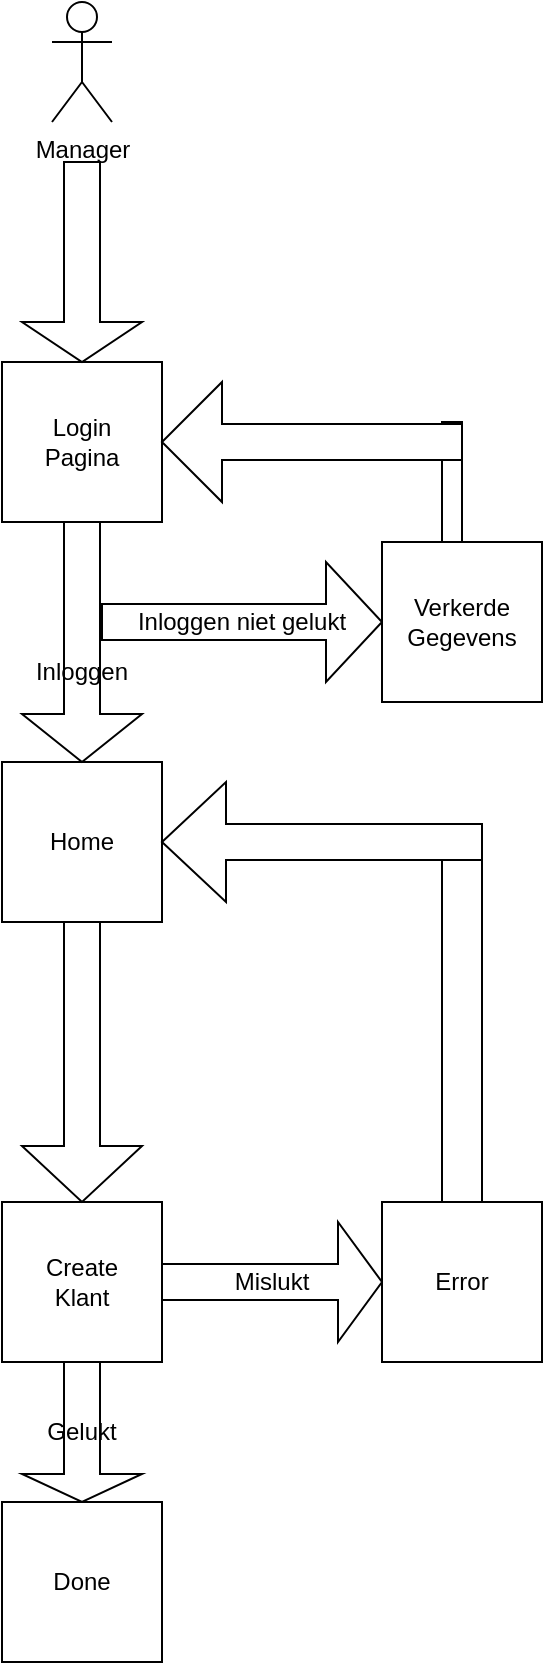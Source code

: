 <mxfile version="15.9.4" type="device" pages="10"><diagram id="1OduIMM0qbTOH8LNpwlg" name="Create Klant"><mxGraphModel dx="2021" dy="2293" grid="1" gridSize="10" guides="1" tooltips="1" connect="1" arrows="1" fold="1" page="1" pageScale="1" pageWidth="827" pageHeight="1169" math="0" shadow="0"><root><mxCell id="0"/><mxCell id="1" parent="0"/><mxCell id="sj0yrAQVczItOtieAon2-1" value="Manager&lt;br&gt;" style="shape=umlActor;verticalLabelPosition=bottom;verticalAlign=top;html=1;outlineConnect=0;" vertex="1" parent="1"><mxGeometry x="405" y="-120" width="30" height="60" as="geometry"/></mxCell><mxCell id="sj0yrAQVczItOtieAon2-2" value="Home" style="whiteSpace=wrap;html=1;aspect=fixed;" vertex="1" parent="1"><mxGeometry x="380" y="260" width="80" height="80" as="geometry"/></mxCell><mxCell id="sj0yrAQVczItOtieAon2-6" value="Create&lt;br&gt;Klant" style="whiteSpace=wrap;html=1;aspect=fixed;" vertex="1" parent="1"><mxGeometry x="380" y="480" width="80" height="80" as="geometry"/></mxCell><mxCell id="sj0yrAQVczItOtieAon2-9" value="&lt;br&gt;&lt;br&gt;Inloggen" style="shape=singleArrow;direction=south;whiteSpace=wrap;html=1;" vertex="1" parent="1"><mxGeometry x="390" y="140" width="60" height="120" as="geometry"/></mxCell><mxCell id="sj0yrAQVczItOtieAon2-10" value="" style="shape=singleArrow;direction=south;whiteSpace=wrap;html=1;" vertex="1" parent="1"><mxGeometry x="390" y="340" width="60" height="140" as="geometry"/></mxCell><mxCell id="sj0yrAQVczItOtieAon2-11" style="edgeStyle=orthogonalEdgeStyle;rounded=0;orthogonalLoop=1;jettySize=auto;html=1;exitX=1;exitY=0.5;exitDx=0;exitDy=0;exitPerimeter=0;" edge="1" parent="1" source="sj0yrAQVczItOtieAon2-10" target="sj0yrAQVczItOtieAon2-10"><mxGeometry relative="1" as="geometry"/></mxCell><mxCell id="sj0yrAQVczItOtieAon2-23" value="Gelukt" style="shape=singleArrow;direction=south;whiteSpace=wrap;html=1;" vertex="1" parent="1"><mxGeometry x="390" y="560" width="60" height="70" as="geometry"/></mxCell><mxCell id="sj0yrAQVczItOtieAon2-28" value="Done&lt;span style=&quot;color: rgba(0 , 0 , 0 , 0) ; font-family: monospace ; font-size: 0px&quot;&gt;%3CmxGraphModel%3E%3Croot%3E%3CmxCell%20id%3D%220%22%2F%3E%3CmxCell%20id%3D%221%22%20parent%3D%220%22%2F%3E%3CmxCell%20id%3D%222%22%20value%3D%22Gelukt%22%20style%3D%22shape%3DsingleArrow%3Bdirection%3Dsouth%3BwhiteSpace%3Dwrap%3Bhtml%3D1%3B%22%20vertex%3D%221%22%20parent%3D%221%22%3E%3CmxGeometry%20x%3D%2290%22%20y%3D%22560%22%20width%3D%2260%22%20height%3D%2270%22%20as%3D%22geometry%22%2F%3E%3C%2FmxCell%3E%3C%2Froot%3E%3C%2FmxGraphModel%3E&lt;/span&gt;" style="whiteSpace=wrap;html=1;aspect=fixed;" vertex="1" parent="1"><mxGeometry x="380" y="630" width="80" height="80" as="geometry"/></mxCell><mxCell id="sj0yrAQVczItOtieAon2-46" value="Login&lt;br&gt;Pagina" style="whiteSpace=wrap;html=1;aspect=fixed;" vertex="1" parent="1"><mxGeometry x="380" y="60" width="80" height="80" as="geometry"/></mxCell><mxCell id="sj0yrAQVczItOtieAon2-47" value="" style="shape=singleArrow;direction=south;whiteSpace=wrap;html=1;" vertex="1" parent="1"><mxGeometry x="390" y="-40" width="60" height="100" as="geometry"/></mxCell><mxCell id="sj0yrAQVczItOtieAon2-50" value="Inloggen niet gelukt" style="shape=singleArrow;whiteSpace=wrap;html=1;" vertex="1" parent="1"><mxGeometry x="430" y="160" width="140" height="60" as="geometry"/></mxCell><mxCell id="sj0yrAQVczItOtieAon2-51" value="Verkerde&lt;br&gt;Gegevens" style="whiteSpace=wrap;html=1;aspect=fixed;" vertex="1" parent="1"><mxGeometry x="570" y="150" width="80" height="80" as="geometry"/></mxCell><mxCell id="sj0yrAQVczItOtieAon2-53" value="" style="rounded=0;whiteSpace=wrap;html=1;" vertex="1" parent="1"><mxGeometry x="600" y="90" width="10" height="60" as="geometry"/></mxCell><mxCell id="sj0yrAQVczItOtieAon2-54" value="" style="shape=singleArrow;direction=west;whiteSpace=wrap;html=1;" vertex="1" parent="1"><mxGeometry x="460" y="70" width="150" height="60" as="geometry"/></mxCell><mxCell id="sj0yrAQVczItOtieAon2-57" value="Mislukt" style="shape=singleArrow;whiteSpace=wrap;html=1;" vertex="1" parent="1"><mxGeometry x="460" y="490" width="110" height="60" as="geometry"/></mxCell><mxCell id="sj0yrAQVczItOtieAon2-58" value="Error" style="whiteSpace=wrap;html=1;aspect=fixed;" vertex="1" parent="1"><mxGeometry x="570" y="480" width="80" height="80" as="geometry"/></mxCell><mxCell id="sj0yrAQVczItOtieAon2-60" value="" style="rounded=0;whiteSpace=wrap;html=1;" vertex="1" parent="1"><mxGeometry x="600" y="300" width="20" height="180" as="geometry"/></mxCell><mxCell id="sj0yrAQVczItOtieAon2-61" value="" style="shape=singleArrow;direction=west;whiteSpace=wrap;html=1;" vertex="1" parent="1"><mxGeometry x="460" y="270" width="160" height="60" as="geometry"/></mxCell></root></mxGraphModel></diagram><diagram id="P-YYXT-7wjfGlCqvOW4k" name="Create Auto"><mxGraphModel dx="2021" dy="2293" grid="1" gridSize="10" guides="1" tooltips="1" connect="1" arrows="1" fold="1" page="1" pageScale="1" pageWidth="827" pageHeight="1169" math="0" shadow="0"><root><mxCell id="QJRir4lO134748Sadk02-0"/><mxCell id="QJRir4lO134748Sadk02-1" parent="QJRir4lO134748Sadk02-0"/><mxCell id="QJRir4lO134748Sadk02-2" value="Manager&lt;br&gt;" style="shape=umlActor;verticalLabelPosition=bottom;verticalAlign=top;html=1;outlineConnect=0;" vertex="1" parent="QJRir4lO134748Sadk02-1"><mxGeometry x="355" y="-50" width="30" height="60" as="geometry"/></mxCell><mxCell id="QJRir4lO134748Sadk02-3" value="Home" style="whiteSpace=wrap;html=1;aspect=fixed;" vertex="1" parent="QJRir4lO134748Sadk02-1"><mxGeometry x="330" y="330" width="80" height="80" as="geometry"/></mxCell><mxCell id="QJRir4lO134748Sadk02-4" value="Create&lt;br&gt;Auto" style="whiteSpace=wrap;html=1;aspect=fixed;" vertex="1" parent="QJRir4lO134748Sadk02-1"><mxGeometry x="330" y="550" width="80" height="80" as="geometry"/></mxCell><mxCell id="QJRir4lO134748Sadk02-5" value="&lt;br&gt;&lt;br&gt;Inloggen" style="shape=singleArrow;direction=south;whiteSpace=wrap;html=1;" vertex="1" parent="QJRir4lO134748Sadk02-1"><mxGeometry x="340" y="210" width="60" height="120" as="geometry"/></mxCell><mxCell id="QJRir4lO134748Sadk02-6" value="" style="shape=singleArrow;direction=south;whiteSpace=wrap;html=1;" vertex="1" parent="QJRir4lO134748Sadk02-1"><mxGeometry x="340" y="410" width="60" height="140" as="geometry"/></mxCell><mxCell id="QJRir4lO134748Sadk02-7" style="edgeStyle=orthogonalEdgeStyle;rounded=0;orthogonalLoop=1;jettySize=auto;html=1;exitX=1;exitY=0.5;exitDx=0;exitDy=0;exitPerimeter=0;" edge="1" parent="QJRir4lO134748Sadk02-1" source="QJRir4lO134748Sadk02-6" target="QJRir4lO134748Sadk02-6"><mxGeometry relative="1" as="geometry"/></mxCell><mxCell id="QJRir4lO134748Sadk02-8" value="Gelukt" style="shape=singleArrow;direction=south;whiteSpace=wrap;html=1;" vertex="1" parent="QJRir4lO134748Sadk02-1"><mxGeometry x="340" y="630" width="60" height="70" as="geometry"/></mxCell><mxCell id="QJRir4lO134748Sadk02-9" value="Done&lt;span style=&quot;color: rgba(0 , 0 , 0 , 0) ; font-family: monospace ; font-size: 0px&quot;&gt;%3CmxGraphModel%3E%3Croot%3E%3CmxCell%20id%3D%220%22%2F%3E%3CmxCell%20id%3D%221%22%20parent%3D%220%22%2F%3E%3CmxCell%20id%3D%222%22%20value%3D%22Gelukt%22%20style%3D%22shape%3DsingleArrow%3Bdirection%3Dsouth%3BwhiteSpace%3Dwrap%3Bhtml%3D1%3B%22%20vertex%3D%221%22%20parent%3D%221%22%3E%3CmxGeometry%20x%3D%2290%22%20y%3D%22560%22%20width%3D%2260%22%20height%3D%2270%22%20as%3D%22geometry%22%2F%3E%3C%2FmxCell%3E%3C%2Froot%3E%3C%2FmxGraphModel%3E&lt;/span&gt;" style="whiteSpace=wrap;html=1;aspect=fixed;" vertex="1" parent="QJRir4lO134748Sadk02-1"><mxGeometry x="330" y="700" width="80" height="80" as="geometry"/></mxCell><mxCell id="QJRir4lO134748Sadk02-10" value="Login&lt;br&gt;Pagina" style="whiteSpace=wrap;html=1;aspect=fixed;" vertex="1" parent="QJRir4lO134748Sadk02-1"><mxGeometry x="330" y="130" width="80" height="80" as="geometry"/></mxCell><mxCell id="QJRir4lO134748Sadk02-11" value="" style="shape=singleArrow;direction=south;whiteSpace=wrap;html=1;" vertex="1" parent="QJRir4lO134748Sadk02-1"><mxGeometry x="340" y="30" width="60" height="100" as="geometry"/></mxCell><mxCell id="QJRir4lO134748Sadk02-12" value="Inloggen niet gelukt" style="shape=singleArrow;whiteSpace=wrap;html=1;" vertex="1" parent="QJRir4lO134748Sadk02-1"><mxGeometry x="380" y="230" width="140" height="60" as="geometry"/></mxCell><mxCell id="QJRir4lO134748Sadk02-13" value="Verkerde&lt;br&gt;Gegevens" style="whiteSpace=wrap;html=1;aspect=fixed;" vertex="1" parent="QJRir4lO134748Sadk02-1"><mxGeometry x="520" y="220" width="80" height="80" as="geometry"/></mxCell><mxCell id="QJRir4lO134748Sadk02-14" value="" style="rounded=0;whiteSpace=wrap;html=1;" vertex="1" parent="QJRir4lO134748Sadk02-1"><mxGeometry x="550" y="160" width="10" height="60" as="geometry"/></mxCell><mxCell id="QJRir4lO134748Sadk02-15" value="" style="shape=singleArrow;direction=west;whiteSpace=wrap;html=1;" vertex="1" parent="QJRir4lO134748Sadk02-1"><mxGeometry x="410" y="140" width="150" height="60" as="geometry"/></mxCell><mxCell id="QJRir4lO134748Sadk02-16" value="Mislukt" style="shape=singleArrow;whiteSpace=wrap;html=1;" vertex="1" parent="QJRir4lO134748Sadk02-1"><mxGeometry x="410" y="560" width="110" height="60" as="geometry"/></mxCell><mxCell id="QJRir4lO134748Sadk02-17" value="Error" style="whiteSpace=wrap;html=1;aspect=fixed;" vertex="1" parent="QJRir4lO134748Sadk02-1"><mxGeometry x="520" y="550" width="80" height="80" as="geometry"/></mxCell><mxCell id="QJRir4lO134748Sadk02-18" value="" style="rounded=0;whiteSpace=wrap;html=1;" vertex="1" parent="QJRir4lO134748Sadk02-1"><mxGeometry x="550" y="370" width="20" height="180" as="geometry"/></mxCell><mxCell id="QJRir4lO134748Sadk02-19" value="" style="shape=singleArrow;direction=west;whiteSpace=wrap;html=1;" vertex="1" parent="QJRir4lO134748Sadk02-1"><mxGeometry x="410" y="340" width="160" height="60" as="geometry"/></mxCell></root></mxGraphModel></diagram><diagram id="06gAhKAP01w33OY7-GwA" name="Delete Klant"><mxGraphModel dx="2021" dy="2293" grid="1" gridSize="10" guides="1" tooltips="1" connect="1" arrows="1" fold="1" page="1" pageScale="1" pageWidth="827" pageHeight="1169" math="0" shadow="0"><root><mxCell id="kWWfm9XW8iGMKSZeDTwn-0"/><mxCell id="kWWfm9XW8iGMKSZeDTwn-1" parent="kWWfm9XW8iGMKSZeDTwn-0"/><mxCell id="kWWfm9XW8iGMKSZeDTwn-2" value="Manager&lt;br&gt;" style="shape=umlActor;verticalLabelPosition=bottom;verticalAlign=top;html=1;outlineConnect=0;" vertex="1" parent="kWWfm9XW8iGMKSZeDTwn-1"><mxGeometry x="405" y="-120" width="30" height="60" as="geometry"/></mxCell><mxCell id="kWWfm9XW8iGMKSZeDTwn-3" value="Home" style="whiteSpace=wrap;html=1;aspect=fixed;" vertex="1" parent="kWWfm9XW8iGMKSZeDTwn-1"><mxGeometry x="380" y="260" width="80" height="80" as="geometry"/></mxCell><mxCell id="kWWfm9XW8iGMKSZeDTwn-4" value="Delete&lt;br&gt;Klant" style="whiteSpace=wrap;html=1;aspect=fixed;" vertex="1" parent="kWWfm9XW8iGMKSZeDTwn-1"><mxGeometry x="380" y="480" width="80" height="80" as="geometry"/></mxCell><mxCell id="kWWfm9XW8iGMKSZeDTwn-5" value="&lt;br&gt;&lt;br&gt;Inloggen" style="shape=singleArrow;direction=south;whiteSpace=wrap;html=1;" vertex="1" parent="kWWfm9XW8iGMKSZeDTwn-1"><mxGeometry x="390" y="140" width="60" height="120" as="geometry"/></mxCell><mxCell id="kWWfm9XW8iGMKSZeDTwn-6" value="" style="shape=singleArrow;direction=south;whiteSpace=wrap;html=1;" vertex="1" parent="kWWfm9XW8iGMKSZeDTwn-1"><mxGeometry x="390" y="340" width="60" height="140" as="geometry"/></mxCell><mxCell id="kWWfm9XW8iGMKSZeDTwn-7" style="edgeStyle=orthogonalEdgeStyle;rounded=0;orthogonalLoop=1;jettySize=auto;html=1;exitX=1;exitY=0.5;exitDx=0;exitDy=0;exitPerimeter=0;" edge="1" parent="kWWfm9XW8iGMKSZeDTwn-1" source="kWWfm9XW8iGMKSZeDTwn-6" target="kWWfm9XW8iGMKSZeDTwn-6"><mxGeometry relative="1" as="geometry"/></mxCell><mxCell id="kWWfm9XW8iGMKSZeDTwn-8" value="Gelukt" style="shape=singleArrow;direction=south;whiteSpace=wrap;html=1;" vertex="1" parent="kWWfm9XW8iGMKSZeDTwn-1"><mxGeometry x="390" y="560" width="60" height="70" as="geometry"/></mxCell><mxCell id="kWWfm9XW8iGMKSZeDTwn-9" value="Done&lt;span style=&quot;color: rgba(0 , 0 , 0 , 0) ; font-family: monospace ; font-size: 0px&quot;&gt;%3CmxGraphModel%3E%3Croot%3E%3CmxCell%20id%3D%220%22%2F%3E%3CmxCell%20id%3D%221%22%20parent%3D%220%22%2F%3E%3CmxCell%20id%3D%222%22%20value%3D%22Gelukt%22%20style%3D%22shape%3DsingleArrow%3Bdirection%3Dsouth%3BwhiteSpace%3Dwrap%3Bhtml%3D1%3B%22%20vertex%3D%221%22%20parent%3D%221%22%3E%3CmxGeometry%20x%3D%2290%22%20y%3D%22560%22%20width%3D%2260%22%20height%3D%2270%22%20as%3D%22geometry%22%2F%3E%3C%2FmxCell%3E%3C%2Froot%3E%3C%2FmxGraphModel%3E&lt;/span&gt;" style="whiteSpace=wrap;html=1;aspect=fixed;" vertex="1" parent="kWWfm9XW8iGMKSZeDTwn-1"><mxGeometry x="380" y="630" width="80" height="80" as="geometry"/></mxCell><mxCell id="kWWfm9XW8iGMKSZeDTwn-10" value="Login&lt;br&gt;Pagina" style="whiteSpace=wrap;html=1;aspect=fixed;" vertex="1" parent="kWWfm9XW8iGMKSZeDTwn-1"><mxGeometry x="380" y="60" width="80" height="80" as="geometry"/></mxCell><mxCell id="kWWfm9XW8iGMKSZeDTwn-11" value="" style="shape=singleArrow;direction=south;whiteSpace=wrap;html=1;" vertex="1" parent="kWWfm9XW8iGMKSZeDTwn-1"><mxGeometry x="390" y="-40" width="60" height="100" as="geometry"/></mxCell><mxCell id="kWWfm9XW8iGMKSZeDTwn-12" value="Inloggen niet gelukt" style="shape=singleArrow;whiteSpace=wrap;html=1;" vertex="1" parent="kWWfm9XW8iGMKSZeDTwn-1"><mxGeometry x="430" y="160" width="140" height="60" as="geometry"/></mxCell><mxCell id="kWWfm9XW8iGMKSZeDTwn-13" value="Verkerde&lt;br&gt;Gegevens" style="whiteSpace=wrap;html=1;aspect=fixed;" vertex="1" parent="kWWfm9XW8iGMKSZeDTwn-1"><mxGeometry x="570" y="150" width="80" height="80" as="geometry"/></mxCell><mxCell id="kWWfm9XW8iGMKSZeDTwn-14" value="" style="rounded=0;whiteSpace=wrap;html=1;" vertex="1" parent="kWWfm9XW8iGMKSZeDTwn-1"><mxGeometry x="600" y="90" width="10" height="60" as="geometry"/></mxCell><mxCell id="kWWfm9XW8iGMKSZeDTwn-15" value="" style="shape=singleArrow;direction=west;whiteSpace=wrap;html=1;" vertex="1" parent="kWWfm9XW8iGMKSZeDTwn-1"><mxGeometry x="460" y="70" width="150" height="60" as="geometry"/></mxCell><mxCell id="kWWfm9XW8iGMKSZeDTwn-16" value="Mislukt" style="shape=singleArrow;whiteSpace=wrap;html=1;" vertex="1" parent="kWWfm9XW8iGMKSZeDTwn-1"><mxGeometry x="460" y="490" width="110" height="60" as="geometry"/></mxCell><mxCell id="kWWfm9XW8iGMKSZeDTwn-17" value="Error" style="whiteSpace=wrap;html=1;aspect=fixed;" vertex="1" parent="kWWfm9XW8iGMKSZeDTwn-1"><mxGeometry x="570" y="480" width="80" height="80" as="geometry"/></mxCell><mxCell id="kWWfm9XW8iGMKSZeDTwn-18" value="" style="rounded=0;whiteSpace=wrap;html=1;" vertex="1" parent="kWWfm9XW8iGMKSZeDTwn-1"><mxGeometry x="600" y="300" width="20" height="180" as="geometry"/></mxCell><mxCell id="kWWfm9XW8iGMKSZeDTwn-19" value="" style="shape=singleArrow;direction=west;whiteSpace=wrap;html=1;" vertex="1" parent="kWWfm9XW8iGMKSZeDTwn-1"><mxGeometry x="460" y="270" width="160" height="60" as="geometry"/></mxCell></root></mxGraphModel></diagram><diagram id="6h5zqb-urZdxUc5VA_Ev" name="Delete Auto"><mxGraphModel dx="2021" dy="2293" grid="1" gridSize="10" guides="1" tooltips="1" connect="1" arrows="1" fold="1" page="1" pageScale="1" pageWidth="827" pageHeight="1169" math="0" shadow="0"><root><mxCell id="wJzFDZNkSmTlOs8ps3E7-0"/><mxCell id="wJzFDZNkSmTlOs8ps3E7-1" parent="wJzFDZNkSmTlOs8ps3E7-0"/><mxCell id="wJzFDZNkSmTlOs8ps3E7-2" value="Manager&lt;br&gt;" style="shape=umlActor;verticalLabelPosition=bottom;verticalAlign=top;html=1;outlineConnect=0;" vertex="1" parent="wJzFDZNkSmTlOs8ps3E7-1"><mxGeometry x="405" y="-120" width="30" height="60" as="geometry"/></mxCell><mxCell id="wJzFDZNkSmTlOs8ps3E7-3" value="Home" style="whiteSpace=wrap;html=1;aspect=fixed;" vertex="1" parent="wJzFDZNkSmTlOs8ps3E7-1"><mxGeometry x="380" y="260" width="80" height="80" as="geometry"/></mxCell><mxCell id="wJzFDZNkSmTlOs8ps3E7-4" value="Delete&lt;br&gt;Auto" style="whiteSpace=wrap;html=1;aspect=fixed;" vertex="1" parent="wJzFDZNkSmTlOs8ps3E7-1"><mxGeometry x="380" y="480" width="80" height="80" as="geometry"/></mxCell><mxCell id="wJzFDZNkSmTlOs8ps3E7-5" value="&lt;br&gt;&lt;br&gt;Inloggen" style="shape=singleArrow;direction=south;whiteSpace=wrap;html=1;" vertex="1" parent="wJzFDZNkSmTlOs8ps3E7-1"><mxGeometry x="390" y="140" width="60" height="120" as="geometry"/></mxCell><mxCell id="wJzFDZNkSmTlOs8ps3E7-6" value="" style="shape=singleArrow;direction=south;whiteSpace=wrap;html=1;" vertex="1" parent="wJzFDZNkSmTlOs8ps3E7-1"><mxGeometry x="390" y="340" width="60" height="140" as="geometry"/></mxCell><mxCell id="wJzFDZNkSmTlOs8ps3E7-7" style="edgeStyle=orthogonalEdgeStyle;rounded=0;orthogonalLoop=1;jettySize=auto;html=1;exitX=1;exitY=0.5;exitDx=0;exitDy=0;exitPerimeter=0;" edge="1" parent="wJzFDZNkSmTlOs8ps3E7-1" source="wJzFDZNkSmTlOs8ps3E7-6" target="wJzFDZNkSmTlOs8ps3E7-6"><mxGeometry relative="1" as="geometry"/></mxCell><mxCell id="wJzFDZNkSmTlOs8ps3E7-8" value="Gelukt" style="shape=singleArrow;direction=south;whiteSpace=wrap;html=1;" vertex="1" parent="wJzFDZNkSmTlOs8ps3E7-1"><mxGeometry x="390" y="560" width="60" height="70" as="geometry"/></mxCell><mxCell id="wJzFDZNkSmTlOs8ps3E7-9" value="Done&lt;span style=&quot;color: rgba(0 , 0 , 0 , 0) ; font-family: monospace ; font-size: 0px&quot;&gt;%3CmxGraphModel%3E%3Croot%3E%3CmxCell%20id%3D%220%22%2F%3E%3CmxCell%20id%3D%221%22%20parent%3D%220%22%2F%3E%3CmxCell%20id%3D%222%22%20value%3D%22Gelukt%22%20style%3D%22shape%3DsingleArrow%3Bdirection%3Dsouth%3BwhiteSpace%3Dwrap%3Bhtml%3D1%3B%22%20vertex%3D%221%22%20parent%3D%221%22%3E%3CmxGeometry%20x%3D%2290%22%20y%3D%22560%22%20width%3D%2260%22%20height%3D%2270%22%20as%3D%22geometry%22%2F%3E%3C%2FmxCell%3E%3C%2Froot%3E%3C%2FmxGraphModel%3E&lt;/span&gt;" style="whiteSpace=wrap;html=1;aspect=fixed;" vertex="1" parent="wJzFDZNkSmTlOs8ps3E7-1"><mxGeometry x="380" y="630" width="80" height="80" as="geometry"/></mxCell><mxCell id="wJzFDZNkSmTlOs8ps3E7-10" value="Login&lt;br&gt;Pagina" style="whiteSpace=wrap;html=1;aspect=fixed;" vertex="1" parent="wJzFDZNkSmTlOs8ps3E7-1"><mxGeometry x="380" y="60" width="80" height="80" as="geometry"/></mxCell><mxCell id="wJzFDZNkSmTlOs8ps3E7-11" value="" style="shape=singleArrow;direction=south;whiteSpace=wrap;html=1;" vertex="1" parent="wJzFDZNkSmTlOs8ps3E7-1"><mxGeometry x="390" y="-40" width="60" height="100" as="geometry"/></mxCell><mxCell id="wJzFDZNkSmTlOs8ps3E7-12" value="Inloggen niet gelukt" style="shape=singleArrow;whiteSpace=wrap;html=1;" vertex="1" parent="wJzFDZNkSmTlOs8ps3E7-1"><mxGeometry x="430" y="160" width="140" height="60" as="geometry"/></mxCell><mxCell id="wJzFDZNkSmTlOs8ps3E7-13" value="Verkerde&lt;br&gt;Gegevens" style="whiteSpace=wrap;html=1;aspect=fixed;" vertex="1" parent="wJzFDZNkSmTlOs8ps3E7-1"><mxGeometry x="570" y="150" width="80" height="80" as="geometry"/></mxCell><mxCell id="wJzFDZNkSmTlOs8ps3E7-14" value="" style="rounded=0;whiteSpace=wrap;html=1;" vertex="1" parent="wJzFDZNkSmTlOs8ps3E7-1"><mxGeometry x="600" y="90" width="10" height="60" as="geometry"/></mxCell><mxCell id="wJzFDZNkSmTlOs8ps3E7-15" value="" style="shape=singleArrow;direction=west;whiteSpace=wrap;html=1;" vertex="1" parent="wJzFDZNkSmTlOs8ps3E7-1"><mxGeometry x="460" y="70" width="150" height="60" as="geometry"/></mxCell><mxCell id="wJzFDZNkSmTlOs8ps3E7-16" value="Mislukt" style="shape=singleArrow;whiteSpace=wrap;html=1;" vertex="1" parent="wJzFDZNkSmTlOs8ps3E7-1"><mxGeometry x="460" y="490" width="110" height="60" as="geometry"/></mxCell><mxCell id="wJzFDZNkSmTlOs8ps3E7-17" value="Error" style="whiteSpace=wrap;html=1;aspect=fixed;" vertex="1" parent="wJzFDZNkSmTlOs8ps3E7-1"><mxGeometry x="570" y="480" width="80" height="80" as="geometry"/></mxCell><mxCell id="wJzFDZNkSmTlOs8ps3E7-18" value="" style="rounded=0;whiteSpace=wrap;html=1;" vertex="1" parent="wJzFDZNkSmTlOs8ps3E7-1"><mxGeometry x="600" y="300" width="20" height="180" as="geometry"/></mxCell><mxCell id="wJzFDZNkSmTlOs8ps3E7-19" value="" style="shape=singleArrow;direction=west;whiteSpace=wrap;html=1;" vertex="1" parent="wJzFDZNkSmTlOs8ps3E7-1"><mxGeometry x="460" y="270" width="160" height="60" as="geometry"/></mxCell></root></mxGraphModel></diagram><diagram id="TJjSxbpeaUrMSb6pJZ6Y" name="Update Klant"><mxGraphModel dx="2021" dy="2293" grid="1" gridSize="10" guides="1" tooltips="1" connect="1" arrows="1" fold="1" page="1" pageScale="1" pageWidth="827" pageHeight="1169" math="0" shadow="0"><root><mxCell id="MrCJ2m33OxAwlOCIpCnM-0"/><mxCell id="MrCJ2m33OxAwlOCIpCnM-1" parent="MrCJ2m33OxAwlOCIpCnM-0"/><mxCell id="MrCJ2m33OxAwlOCIpCnM-2" value="Manager&lt;br&gt;" style="shape=umlActor;verticalLabelPosition=bottom;verticalAlign=top;html=1;outlineConnect=0;" vertex="1" parent="MrCJ2m33OxAwlOCIpCnM-1"><mxGeometry x="405" y="-120" width="30" height="60" as="geometry"/></mxCell><mxCell id="MrCJ2m33OxAwlOCIpCnM-3" value="Home" style="whiteSpace=wrap;html=1;aspect=fixed;" vertex="1" parent="MrCJ2m33OxAwlOCIpCnM-1"><mxGeometry x="380" y="260" width="80" height="80" as="geometry"/></mxCell><mxCell id="MrCJ2m33OxAwlOCIpCnM-4" value="Update&lt;br&gt;Klant" style="whiteSpace=wrap;html=1;aspect=fixed;" vertex="1" parent="MrCJ2m33OxAwlOCIpCnM-1"><mxGeometry x="380" y="480" width="80" height="80" as="geometry"/></mxCell><mxCell id="MrCJ2m33OxAwlOCIpCnM-5" value="&lt;br&gt;&lt;br&gt;Inloggen" style="shape=singleArrow;direction=south;whiteSpace=wrap;html=1;" vertex="1" parent="MrCJ2m33OxAwlOCIpCnM-1"><mxGeometry x="390" y="140" width="60" height="120" as="geometry"/></mxCell><mxCell id="MrCJ2m33OxAwlOCIpCnM-6" value="" style="shape=singleArrow;direction=south;whiteSpace=wrap;html=1;" vertex="1" parent="MrCJ2m33OxAwlOCIpCnM-1"><mxGeometry x="390" y="340" width="60" height="140" as="geometry"/></mxCell><mxCell id="MrCJ2m33OxAwlOCIpCnM-7" style="edgeStyle=orthogonalEdgeStyle;rounded=0;orthogonalLoop=1;jettySize=auto;html=1;exitX=1;exitY=0.5;exitDx=0;exitDy=0;exitPerimeter=0;" edge="1" parent="MrCJ2m33OxAwlOCIpCnM-1" source="MrCJ2m33OxAwlOCIpCnM-6" target="MrCJ2m33OxAwlOCIpCnM-6"><mxGeometry relative="1" as="geometry"/></mxCell><mxCell id="MrCJ2m33OxAwlOCIpCnM-8" value="Gelukt" style="shape=singleArrow;direction=south;whiteSpace=wrap;html=1;" vertex="1" parent="MrCJ2m33OxAwlOCIpCnM-1"><mxGeometry x="390" y="560" width="60" height="70" as="geometry"/></mxCell><mxCell id="MrCJ2m33OxAwlOCIpCnM-9" value="Done&lt;span style=&quot;color: rgba(0 , 0 , 0 , 0) ; font-family: monospace ; font-size: 0px&quot;&gt;%3CmxGraphModel%3E%3Croot%3E%3CmxCell%20id%3D%220%22%2F%3E%3CmxCell%20id%3D%221%22%20parent%3D%220%22%2F%3E%3CmxCell%20id%3D%222%22%20value%3D%22Gelukt%22%20style%3D%22shape%3DsingleArrow%3Bdirection%3Dsouth%3BwhiteSpace%3Dwrap%3Bhtml%3D1%3B%22%20vertex%3D%221%22%20parent%3D%221%22%3E%3CmxGeometry%20x%3D%2290%22%20y%3D%22560%22%20width%3D%2260%22%20height%3D%2270%22%20as%3D%22geometry%22%2F%3E%3C%2FmxCell%3E%3C%2Froot%3E%3C%2FmxGraphModel%3E&lt;/span&gt;" style="whiteSpace=wrap;html=1;aspect=fixed;" vertex="1" parent="MrCJ2m33OxAwlOCIpCnM-1"><mxGeometry x="380" y="630" width="80" height="80" as="geometry"/></mxCell><mxCell id="MrCJ2m33OxAwlOCIpCnM-10" value="Login&lt;br&gt;Pagina" style="whiteSpace=wrap;html=1;aspect=fixed;" vertex="1" parent="MrCJ2m33OxAwlOCIpCnM-1"><mxGeometry x="380" y="60" width="80" height="80" as="geometry"/></mxCell><mxCell id="MrCJ2m33OxAwlOCIpCnM-11" value="" style="shape=singleArrow;direction=south;whiteSpace=wrap;html=1;" vertex="1" parent="MrCJ2m33OxAwlOCIpCnM-1"><mxGeometry x="390" y="-40" width="60" height="100" as="geometry"/></mxCell><mxCell id="MrCJ2m33OxAwlOCIpCnM-12" value="Inloggen niet gelukt" style="shape=singleArrow;whiteSpace=wrap;html=1;" vertex="1" parent="MrCJ2m33OxAwlOCIpCnM-1"><mxGeometry x="430" y="160" width="140" height="60" as="geometry"/></mxCell><mxCell id="MrCJ2m33OxAwlOCIpCnM-13" value="Verkerde&lt;br&gt;Gegevens" style="whiteSpace=wrap;html=1;aspect=fixed;" vertex="1" parent="MrCJ2m33OxAwlOCIpCnM-1"><mxGeometry x="570" y="150" width="80" height="80" as="geometry"/></mxCell><mxCell id="MrCJ2m33OxAwlOCIpCnM-14" value="" style="rounded=0;whiteSpace=wrap;html=1;" vertex="1" parent="MrCJ2m33OxAwlOCIpCnM-1"><mxGeometry x="600" y="90" width="10" height="60" as="geometry"/></mxCell><mxCell id="MrCJ2m33OxAwlOCIpCnM-15" value="" style="shape=singleArrow;direction=west;whiteSpace=wrap;html=1;" vertex="1" parent="MrCJ2m33OxAwlOCIpCnM-1"><mxGeometry x="460" y="70" width="150" height="60" as="geometry"/></mxCell><mxCell id="MrCJ2m33OxAwlOCIpCnM-16" value="Mislukt" style="shape=singleArrow;whiteSpace=wrap;html=1;" vertex="1" parent="MrCJ2m33OxAwlOCIpCnM-1"><mxGeometry x="460" y="490" width="110" height="60" as="geometry"/></mxCell><mxCell id="MrCJ2m33OxAwlOCIpCnM-17" value="Error" style="whiteSpace=wrap;html=1;aspect=fixed;" vertex="1" parent="MrCJ2m33OxAwlOCIpCnM-1"><mxGeometry x="570" y="480" width="80" height="80" as="geometry"/></mxCell><mxCell id="MrCJ2m33OxAwlOCIpCnM-18" value="" style="rounded=0;whiteSpace=wrap;html=1;" vertex="1" parent="MrCJ2m33OxAwlOCIpCnM-1"><mxGeometry x="600" y="300" width="20" height="180" as="geometry"/></mxCell><mxCell id="MrCJ2m33OxAwlOCIpCnM-19" value="" style="shape=singleArrow;direction=west;whiteSpace=wrap;html=1;" vertex="1" parent="MrCJ2m33OxAwlOCIpCnM-1"><mxGeometry x="460" y="270" width="160" height="60" as="geometry"/></mxCell></root></mxGraphModel></diagram><diagram id="gGYyACy621ihPIK_mEXC" name="Update Auto"><mxGraphModel dx="2021" dy="2293" grid="1" gridSize="10" guides="1" tooltips="1" connect="1" arrows="1" fold="1" page="1" pageScale="1" pageWidth="827" pageHeight="1169" math="0" shadow="0"><root><mxCell id="1VPmRFuTYAjTgnPtsum2-0"/><mxCell id="1VPmRFuTYAjTgnPtsum2-1" parent="1VPmRFuTYAjTgnPtsum2-0"/><mxCell id="1VPmRFuTYAjTgnPtsum2-2" value="Manager&lt;br&gt;" style="shape=umlActor;verticalLabelPosition=bottom;verticalAlign=top;html=1;outlineConnect=0;" vertex="1" parent="1VPmRFuTYAjTgnPtsum2-1"><mxGeometry x="405" y="-120" width="30" height="60" as="geometry"/></mxCell><mxCell id="1VPmRFuTYAjTgnPtsum2-3" value="Home" style="whiteSpace=wrap;html=1;aspect=fixed;" vertex="1" parent="1VPmRFuTYAjTgnPtsum2-1"><mxGeometry x="380" y="260" width="80" height="80" as="geometry"/></mxCell><mxCell id="1VPmRFuTYAjTgnPtsum2-4" value="Update&lt;br&gt;Auto" style="whiteSpace=wrap;html=1;aspect=fixed;" vertex="1" parent="1VPmRFuTYAjTgnPtsum2-1"><mxGeometry x="380" y="480" width="80" height="80" as="geometry"/></mxCell><mxCell id="1VPmRFuTYAjTgnPtsum2-5" value="&lt;br&gt;&lt;br&gt;Inloggen" style="shape=singleArrow;direction=south;whiteSpace=wrap;html=1;" vertex="1" parent="1VPmRFuTYAjTgnPtsum2-1"><mxGeometry x="390" y="140" width="60" height="120" as="geometry"/></mxCell><mxCell id="1VPmRFuTYAjTgnPtsum2-6" value="" style="shape=singleArrow;direction=south;whiteSpace=wrap;html=1;" vertex="1" parent="1VPmRFuTYAjTgnPtsum2-1"><mxGeometry x="390" y="340" width="60" height="140" as="geometry"/></mxCell><mxCell id="1VPmRFuTYAjTgnPtsum2-7" style="edgeStyle=orthogonalEdgeStyle;rounded=0;orthogonalLoop=1;jettySize=auto;html=1;exitX=1;exitY=0.5;exitDx=0;exitDy=0;exitPerimeter=0;" edge="1" parent="1VPmRFuTYAjTgnPtsum2-1" source="1VPmRFuTYAjTgnPtsum2-6" target="1VPmRFuTYAjTgnPtsum2-6"><mxGeometry relative="1" as="geometry"/></mxCell><mxCell id="1VPmRFuTYAjTgnPtsum2-8" value="Gelukt" style="shape=singleArrow;direction=south;whiteSpace=wrap;html=1;" vertex="1" parent="1VPmRFuTYAjTgnPtsum2-1"><mxGeometry x="390" y="560" width="60" height="70" as="geometry"/></mxCell><mxCell id="1VPmRFuTYAjTgnPtsum2-9" value="Done&lt;span style=&quot;color: rgba(0 , 0 , 0 , 0) ; font-family: monospace ; font-size: 0px&quot;&gt;%3CmxGraphModel%3E%3Croot%3E%3CmxCell%20id%3D%220%22%2F%3E%3CmxCell%20id%3D%221%22%20parent%3D%220%22%2F%3E%3CmxCell%20id%3D%222%22%20value%3D%22Gelukt%22%20style%3D%22shape%3DsingleArrow%3Bdirection%3Dsouth%3BwhiteSpace%3Dwrap%3Bhtml%3D1%3B%22%20vertex%3D%221%22%20parent%3D%221%22%3E%3CmxGeometry%20x%3D%2290%22%20y%3D%22560%22%20width%3D%2260%22%20height%3D%2270%22%20as%3D%22geometry%22%2F%3E%3C%2FmxCell%3E%3C%2Froot%3E%3C%2FmxGraphModel%3E&lt;/span&gt;" style="whiteSpace=wrap;html=1;aspect=fixed;" vertex="1" parent="1VPmRFuTYAjTgnPtsum2-1"><mxGeometry x="380" y="630" width="80" height="80" as="geometry"/></mxCell><mxCell id="1VPmRFuTYAjTgnPtsum2-10" value="Login&lt;br&gt;Pagina" style="whiteSpace=wrap;html=1;aspect=fixed;" vertex="1" parent="1VPmRFuTYAjTgnPtsum2-1"><mxGeometry x="380" y="60" width="80" height="80" as="geometry"/></mxCell><mxCell id="1VPmRFuTYAjTgnPtsum2-11" value="" style="shape=singleArrow;direction=south;whiteSpace=wrap;html=1;" vertex="1" parent="1VPmRFuTYAjTgnPtsum2-1"><mxGeometry x="390" y="-40" width="60" height="100" as="geometry"/></mxCell><mxCell id="1VPmRFuTYAjTgnPtsum2-12" value="Inloggen niet gelukt" style="shape=singleArrow;whiteSpace=wrap;html=1;" vertex="1" parent="1VPmRFuTYAjTgnPtsum2-1"><mxGeometry x="430" y="160" width="140" height="60" as="geometry"/></mxCell><mxCell id="1VPmRFuTYAjTgnPtsum2-13" value="Verkerde&lt;br&gt;Gegevens" style="whiteSpace=wrap;html=1;aspect=fixed;" vertex="1" parent="1VPmRFuTYAjTgnPtsum2-1"><mxGeometry x="570" y="150" width="80" height="80" as="geometry"/></mxCell><mxCell id="1VPmRFuTYAjTgnPtsum2-14" value="" style="rounded=0;whiteSpace=wrap;html=1;" vertex="1" parent="1VPmRFuTYAjTgnPtsum2-1"><mxGeometry x="600" y="90" width="10" height="60" as="geometry"/></mxCell><mxCell id="1VPmRFuTYAjTgnPtsum2-15" value="" style="shape=singleArrow;direction=west;whiteSpace=wrap;html=1;" vertex="1" parent="1VPmRFuTYAjTgnPtsum2-1"><mxGeometry x="460" y="70" width="150" height="60" as="geometry"/></mxCell><mxCell id="1VPmRFuTYAjTgnPtsum2-16" value="Mislukt" style="shape=singleArrow;whiteSpace=wrap;html=1;" vertex="1" parent="1VPmRFuTYAjTgnPtsum2-1"><mxGeometry x="460" y="490" width="110" height="60" as="geometry"/></mxCell><mxCell id="1VPmRFuTYAjTgnPtsum2-17" value="Error" style="whiteSpace=wrap;html=1;aspect=fixed;" vertex="1" parent="1VPmRFuTYAjTgnPtsum2-1"><mxGeometry x="570" y="480" width="80" height="80" as="geometry"/></mxCell><mxCell id="1VPmRFuTYAjTgnPtsum2-18" value="" style="rounded=0;whiteSpace=wrap;html=1;" vertex="1" parent="1VPmRFuTYAjTgnPtsum2-1"><mxGeometry x="600" y="300" width="20" height="180" as="geometry"/></mxCell><mxCell id="1VPmRFuTYAjTgnPtsum2-19" value="" style="shape=singleArrow;direction=west;whiteSpace=wrap;html=1;" vertex="1" parent="1VPmRFuTYAjTgnPtsum2-1"><mxGeometry x="460" y="270" width="160" height="60" as="geometry"/></mxCell></root></mxGraphModel></diagram><diagram id="d_-UnwOqEm3ASK_FEgx_" name="Read Klant"><mxGraphModel dx="2021" dy="2293" grid="1" gridSize="10" guides="1" tooltips="1" connect="1" arrows="1" fold="1" page="1" pageScale="1" pageWidth="827" pageHeight="1169" math="0" shadow="0"><root><mxCell id="t2FMCNjyCwkvHLV7he_7-0"/><mxCell id="t2FMCNjyCwkvHLV7he_7-1" parent="t2FMCNjyCwkvHLV7he_7-0"/><mxCell id="t2FMCNjyCwkvHLV7he_7-2" value="Manager&lt;br&gt;" style="shape=umlActor;verticalLabelPosition=bottom;verticalAlign=top;html=1;outlineConnect=0;" vertex="1" parent="t2FMCNjyCwkvHLV7he_7-1"><mxGeometry x="405" y="-120" width="30" height="60" as="geometry"/></mxCell><mxCell id="t2FMCNjyCwkvHLV7he_7-3" value="Home" style="whiteSpace=wrap;html=1;aspect=fixed;" vertex="1" parent="t2FMCNjyCwkvHLV7he_7-1"><mxGeometry x="380" y="260" width="80" height="80" as="geometry"/></mxCell><mxCell id="t2FMCNjyCwkvHLV7he_7-4" value="Read&lt;br&gt;Klant" style="whiteSpace=wrap;html=1;aspect=fixed;" vertex="1" parent="t2FMCNjyCwkvHLV7he_7-1"><mxGeometry x="380" y="480" width="80" height="80" as="geometry"/></mxCell><mxCell id="t2FMCNjyCwkvHLV7he_7-5" value="&lt;br&gt;&lt;br&gt;Inloggen" style="shape=singleArrow;direction=south;whiteSpace=wrap;html=1;" vertex="1" parent="t2FMCNjyCwkvHLV7he_7-1"><mxGeometry x="390" y="140" width="60" height="120" as="geometry"/></mxCell><mxCell id="t2FMCNjyCwkvHLV7he_7-6" value="" style="shape=singleArrow;direction=south;whiteSpace=wrap;html=1;" vertex="1" parent="t2FMCNjyCwkvHLV7he_7-1"><mxGeometry x="390" y="340" width="60" height="140" as="geometry"/></mxCell><mxCell id="t2FMCNjyCwkvHLV7he_7-7" style="edgeStyle=orthogonalEdgeStyle;rounded=0;orthogonalLoop=1;jettySize=auto;html=1;exitX=1;exitY=0.5;exitDx=0;exitDy=0;exitPerimeter=0;" edge="1" parent="t2FMCNjyCwkvHLV7he_7-1" source="t2FMCNjyCwkvHLV7he_7-6" target="t2FMCNjyCwkvHLV7he_7-6"><mxGeometry relative="1" as="geometry"/></mxCell><mxCell id="t2FMCNjyCwkvHLV7he_7-10" value="Login&lt;br&gt;Pagina" style="whiteSpace=wrap;html=1;aspect=fixed;" vertex="1" parent="t2FMCNjyCwkvHLV7he_7-1"><mxGeometry x="380" y="60" width="80" height="80" as="geometry"/></mxCell><mxCell id="t2FMCNjyCwkvHLV7he_7-11" value="" style="shape=singleArrow;direction=south;whiteSpace=wrap;html=1;" vertex="1" parent="t2FMCNjyCwkvHLV7he_7-1"><mxGeometry x="390" y="-40" width="60" height="100" as="geometry"/></mxCell><mxCell id="t2FMCNjyCwkvHLV7he_7-12" value="Inloggen niet gelukt" style="shape=singleArrow;whiteSpace=wrap;html=1;" vertex="1" parent="t2FMCNjyCwkvHLV7he_7-1"><mxGeometry x="430" y="160" width="140" height="60" as="geometry"/></mxCell><mxCell id="t2FMCNjyCwkvHLV7he_7-13" value="Verkerde&lt;br&gt;Gegevens" style="whiteSpace=wrap;html=1;aspect=fixed;" vertex="1" parent="t2FMCNjyCwkvHLV7he_7-1"><mxGeometry x="570" y="150" width="80" height="80" as="geometry"/></mxCell><mxCell id="t2FMCNjyCwkvHLV7he_7-14" value="" style="rounded=0;whiteSpace=wrap;html=1;" vertex="1" parent="t2FMCNjyCwkvHLV7he_7-1"><mxGeometry x="600" y="90" width="10" height="60" as="geometry"/></mxCell><mxCell id="t2FMCNjyCwkvHLV7he_7-15" value="" style="shape=singleArrow;direction=west;whiteSpace=wrap;html=1;" vertex="1" parent="t2FMCNjyCwkvHLV7he_7-1"><mxGeometry x="460" y="70" width="150" height="60" as="geometry"/></mxCell><mxCell id="t2FMCNjyCwkvHLV7he_7-18" value="" style="rounded=0;whiteSpace=wrap;html=1;" vertex="1" parent="t2FMCNjyCwkvHLV7he_7-1"><mxGeometry x="600" y="300" width="20" height="220" as="geometry"/></mxCell><mxCell id="t2FMCNjyCwkvHLV7he_7-19" value="" style="shape=singleArrow;direction=west;whiteSpace=wrap;html=1;" vertex="1" parent="t2FMCNjyCwkvHLV7he_7-1"><mxGeometry x="460" y="270" width="160" height="60" as="geometry"/></mxCell><mxCell id="_k1QdgijdZ6bInmQaMdE-0" value="" style="rounded=0;whiteSpace=wrap;html=1;" vertex="1" parent="t2FMCNjyCwkvHLV7he_7-1"><mxGeometry x="460" y="510" width="160" height="20" as="geometry"/></mxCell></root></mxGraphModel></diagram><diagram id="SYYjhYd1dDboKj0i_LQO" name="Read Auto"><mxGraphModel dx="2021" dy="2293" grid="1" gridSize="10" guides="1" tooltips="1" connect="1" arrows="1" fold="1" page="1" pageScale="1" pageWidth="827" pageHeight="1169" math="0" shadow="0"><root><mxCell id="mreCgf2Go25Fut8QVoTV-0"/><mxCell id="mreCgf2Go25Fut8QVoTV-1" parent="mreCgf2Go25Fut8QVoTV-0"/><mxCell id="Lzg-teWX5fxs25Hivg4b-0" value="Manager&lt;br&gt;" style="shape=umlActor;verticalLabelPosition=bottom;verticalAlign=top;html=1;outlineConnect=0;" vertex="1" parent="mreCgf2Go25Fut8QVoTV-1"><mxGeometry x="405" y="-120" width="30" height="60" as="geometry"/></mxCell><mxCell id="Lzg-teWX5fxs25Hivg4b-1" value="Home" style="whiteSpace=wrap;html=1;aspect=fixed;" vertex="1" parent="mreCgf2Go25Fut8QVoTV-1"><mxGeometry x="380" y="260" width="80" height="80" as="geometry"/></mxCell><mxCell id="Lzg-teWX5fxs25Hivg4b-2" value="Read&lt;br&gt;Auto" style="whiteSpace=wrap;html=1;aspect=fixed;" vertex="1" parent="mreCgf2Go25Fut8QVoTV-1"><mxGeometry x="380" y="480" width="80" height="80" as="geometry"/></mxCell><mxCell id="Lzg-teWX5fxs25Hivg4b-3" value="&lt;br&gt;&lt;br&gt;Inloggen" style="shape=singleArrow;direction=south;whiteSpace=wrap;html=1;" vertex="1" parent="mreCgf2Go25Fut8QVoTV-1"><mxGeometry x="390" y="140" width="60" height="120" as="geometry"/></mxCell><mxCell id="Lzg-teWX5fxs25Hivg4b-4" value="" style="shape=singleArrow;direction=south;whiteSpace=wrap;html=1;" vertex="1" parent="mreCgf2Go25Fut8QVoTV-1"><mxGeometry x="390" y="340" width="60" height="140" as="geometry"/></mxCell><mxCell id="Lzg-teWX5fxs25Hivg4b-5" style="edgeStyle=orthogonalEdgeStyle;rounded=0;orthogonalLoop=1;jettySize=auto;html=1;exitX=1;exitY=0.5;exitDx=0;exitDy=0;exitPerimeter=0;" edge="1" parent="mreCgf2Go25Fut8QVoTV-1" source="Lzg-teWX5fxs25Hivg4b-4" target="Lzg-teWX5fxs25Hivg4b-4"><mxGeometry relative="1" as="geometry"/></mxCell><mxCell id="Lzg-teWX5fxs25Hivg4b-6" value="Login&lt;br&gt;Pagina" style="whiteSpace=wrap;html=1;aspect=fixed;" vertex="1" parent="mreCgf2Go25Fut8QVoTV-1"><mxGeometry x="380" y="60" width="80" height="80" as="geometry"/></mxCell><mxCell id="Lzg-teWX5fxs25Hivg4b-7" value="" style="shape=singleArrow;direction=south;whiteSpace=wrap;html=1;" vertex="1" parent="mreCgf2Go25Fut8QVoTV-1"><mxGeometry x="390" y="-40" width="60" height="100" as="geometry"/></mxCell><mxCell id="Lzg-teWX5fxs25Hivg4b-8" value="Inloggen niet gelukt" style="shape=singleArrow;whiteSpace=wrap;html=1;" vertex="1" parent="mreCgf2Go25Fut8QVoTV-1"><mxGeometry x="430" y="160" width="140" height="60" as="geometry"/></mxCell><mxCell id="Lzg-teWX5fxs25Hivg4b-9" value="Verkerde&lt;br&gt;Gegevens" style="whiteSpace=wrap;html=1;aspect=fixed;" vertex="1" parent="mreCgf2Go25Fut8QVoTV-1"><mxGeometry x="570" y="150" width="80" height="80" as="geometry"/></mxCell><mxCell id="Lzg-teWX5fxs25Hivg4b-10" value="" style="rounded=0;whiteSpace=wrap;html=1;" vertex="1" parent="mreCgf2Go25Fut8QVoTV-1"><mxGeometry x="600" y="90" width="10" height="60" as="geometry"/></mxCell><mxCell id="Lzg-teWX5fxs25Hivg4b-11" value="" style="shape=singleArrow;direction=west;whiteSpace=wrap;html=1;" vertex="1" parent="mreCgf2Go25Fut8QVoTV-1"><mxGeometry x="460" y="70" width="150" height="60" as="geometry"/></mxCell><mxCell id="Lzg-teWX5fxs25Hivg4b-12" value="" style="rounded=0;whiteSpace=wrap;html=1;" vertex="1" parent="mreCgf2Go25Fut8QVoTV-1"><mxGeometry x="600" y="300" width="20" height="220" as="geometry"/></mxCell><mxCell id="Lzg-teWX5fxs25Hivg4b-13" value="" style="shape=singleArrow;direction=west;whiteSpace=wrap;html=1;" vertex="1" parent="mreCgf2Go25Fut8QVoTV-1"><mxGeometry x="460" y="270" width="160" height="60" as="geometry"/></mxCell><mxCell id="Lzg-teWX5fxs25Hivg4b-14" value="" style="rounded=0;whiteSpace=wrap;html=1;" vertex="1" parent="mreCgf2Go25Fut8QVoTV-1"><mxGeometry x="460" y="510" width="160" height="20" as="geometry"/></mxCell></root></mxGraphModel></diagram><diagram id="WmTKBq9OTIFpTMyg3_4H" name="Search Klant"><mxGraphModel dx="2021" dy="2293" grid="1" gridSize="10" guides="1" tooltips="1" connect="1" arrows="1" fold="1" page="1" pageScale="1" pageWidth="827" pageHeight="1169" math="0" shadow="0"><root><mxCell id="BvjC6P80u-ikfahvxFG3-0"/><mxCell id="BvjC6P80u-ikfahvxFG3-1" parent="BvjC6P80u-ikfahvxFG3-0"/><mxCell id="BvjC6P80u-ikfahvxFG3-2" value="Manager&lt;br&gt;" style="shape=umlActor;verticalLabelPosition=bottom;verticalAlign=top;html=1;outlineConnect=0;" vertex="1" parent="BvjC6P80u-ikfahvxFG3-1"><mxGeometry x="405" y="-120" width="30" height="60" as="geometry"/></mxCell><mxCell id="BvjC6P80u-ikfahvxFG3-3" value="Home" style="whiteSpace=wrap;html=1;aspect=fixed;" vertex="1" parent="BvjC6P80u-ikfahvxFG3-1"><mxGeometry x="380" y="260" width="80" height="80" as="geometry"/></mxCell><mxCell id="BvjC6P80u-ikfahvxFG3-4" value="Search&lt;br&gt;Klant" style="whiteSpace=wrap;html=1;aspect=fixed;" vertex="1" parent="BvjC6P80u-ikfahvxFG3-1"><mxGeometry x="380" y="480" width="80" height="80" as="geometry"/></mxCell><mxCell id="BvjC6P80u-ikfahvxFG3-5" value="&lt;br&gt;&lt;br&gt;Inloggen" style="shape=singleArrow;direction=south;whiteSpace=wrap;html=1;" vertex="1" parent="BvjC6P80u-ikfahvxFG3-1"><mxGeometry x="390" y="140" width="60" height="120" as="geometry"/></mxCell><mxCell id="BvjC6P80u-ikfahvxFG3-6" value="" style="shape=singleArrow;direction=south;whiteSpace=wrap;html=1;" vertex="1" parent="BvjC6P80u-ikfahvxFG3-1"><mxGeometry x="390" y="340" width="60" height="140" as="geometry"/></mxCell><mxCell id="BvjC6P80u-ikfahvxFG3-7" style="edgeStyle=orthogonalEdgeStyle;rounded=0;orthogonalLoop=1;jettySize=auto;html=1;exitX=1;exitY=0.5;exitDx=0;exitDy=0;exitPerimeter=0;" edge="1" parent="BvjC6P80u-ikfahvxFG3-1" source="BvjC6P80u-ikfahvxFG3-6" target="BvjC6P80u-ikfahvxFG3-6"><mxGeometry relative="1" as="geometry"/></mxCell><mxCell id="BvjC6P80u-ikfahvxFG3-8" value="Gelukt" style="shape=singleArrow;direction=south;whiteSpace=wrap;html=1;" vertex="1" parent="BvjC6P80u-ikfahvxFG3-1"><mxGeometry x="390" y="560" width="60" height="70" as="geometry"/></mxCell><mxCell id="BvjC6P80u-ikfahvxFG3-9" value="Done&lt;span style=&quot;color: rgba(0 , 0 , 0 , 0) ; font-family: monospace ; font-size: 0px&quot;&gt;%3CmxGraphModel%3E%3Croot%3E%3CmxCell%20id%3D%220%22%2F%3E%3CmxCell%20id%3D%221%22%20parent%3D%220%22%2F%3E%3CmxCell%20id%3D%222%22%20value%3D%22Gelukt%22%20style%3D%22shape%3DsingleArrow%3Bdirection%3Dsouth%3BwhiteSpace%3Dwrap%3Bhtml%3D1%3B%22%20vertex%3D%221%22%20parent%3D%221%22%3E%3CmxGeometry%20x%3D%2290%22%20y%3D%22560%22%20width%3D%2260%22%20height%3D%2270%22%20as%3D%22geometry%22%2F%3E%3C%2FmxCell%3E%3C%2Froot%3E%3C%2FmxGraphModel%3E&lt;/span&gt;" style="whiteSpace=wrap;html=1;aspect=fixed;" vertex="1" parent="BvjC6P80u-ikfahvxFG3-1"><mxGeometry x="380" y="630" width="80" height="80" as="geometry"/></mxCell><mxCell id="BvjC6P80u-ikfahvxFG3-10" value="Login&lt;br&gt;Pagina" style="whiteSpace=wrap;html=1;aspect=fixed;" vertex="1" parent="BvjC6P80u-ikfahvxFG3-1"><mxGeometry x="380" y="60" width="80" height="80" as="geometry"/></mxCell><mxCell id="BvjC6P80u-ikfahvxFG3-11" value="" style="shape=singleArrow;direction=south;whiteSpace=wrap;html=1;" vertex="1" parent="BvjC6P80u-ikfahvxFG3-1"><mxGeometry x="390" y="-40" width="60" height="100" as="geometry"/></mxCell><mxCell id="BvjC6P80u-ikfahvxFG3-12" value="Inloggen niet gelukt" style="shape=singleArrow;whiteSpace=wrap;html=1;" vertex="1" parent="BvjC6P80u-ikfahvxFG3-1"><mxGeometry x="430" y="160" width="140" height="60" as="geometry"/></mxCell><mxCell id="BvjC6P80u-ikfahvxFG3-13" value="Verkerde&lt;br&gt;Gegevens" style="whiteSpace=wrap;html=1;aspect=fixed;" vertex="1" parent="BvjC6P80u-ikfahvxFG3-1"><mxGeometry x="570" y="150" width="80" height="80" as="geometry"/></mxCell><mxCell id="BvjC6P80u-ikfahvxFG3-14" value="" style="rounded=0;whiteSpace=wrap;html=1;" vertex="1" parent="BvjC6P80u-ikfahvxFG3-1"><mxGeometry x="600" y="90" width="10" height="60" as="geometry"/></mxCell><mxCell id="BvjC6P80u-ikfahvxFG3-15" value="" style="shape=singleArrow;direction=west;whiteSpace=wrap;html=1;" vertex="1" parent="BvjC6P80u-ikfahvxFG3-1"><mxGeometry x="460" y="70" width="150" height="60" as="geometry"/></mxCell><mxCell id="BvjC6P80u-ikfahvxFG3-16" value="Mislukt" style="shape=singleArrow;whiteSpace=wrap;html=1;" vertex="1" parent="BvjC6P80u-ikfahvxFG3-1"><mxGeometry x="460" y="490" width="110" height="60" as="geometry"/></mxCell><mxCell id="BvjC6P80u-ikfahvxFG3-17" value="Error" style="whiteSpace=wrap;html=1;aspect=fixed;" vertex="1" parent="BvjC6P80u-ikfahvxFG3-1"><mxGeometry x="570" y="480" width="80" height="80" as="geometry"/></mxCell><mxCell id="BvjC6P80u-ikfahvxFG3-18" value="" style="rounded=0;whiteSpace=wrap;html=1;" vertex="1" parent="BvjC6P80u-ikfahvxFG3-1"><mxGeometry x="600" y="300" width="20" height="180" as="geometry"/></mxCell><mxCell id="BvjC6P80u-ikfahvxFG3-19" value="" style="shape=singleArrow;direction=west;whiteSpace=wrap;html=1;" vertex="1" parent="BvjC6P80u-ikfahvxFG3-1"><mxGeometry x="460" y="270" width="160" height="60" as="geometry"/></mxCell></root></mxGraphModel></diagram><diagram id="mZOA4MQj8ypLeX-cbHXj" name="Search Auto"><mxGraphModel dx="2021" dy="2293" grid="1" gridSize="10" guides="1" tooltips="1" connect="1" arrows="1" fold="1" page="1" pageScale="1" pageWidth="827" pageHeight="1169" math="0" shadow="0"><root><mxCell id="tDDv0QsJj_OK0_AmlD9J-0"/><mxCell id="tDDv0QsJj_OK0_AmlD9J-1" parent="tDDv0QsJj_OK0_AmlD9J-0"/><mxCell id="tDDv0QsJj_OK0_AmlD9J-2" value="Manager&lt;br&gt;" style="shape=umlActor;verticalLabelPosition=bottom;verticalAlign=top;html=1;outlineConnect=0;" vertex="1" parent="tDDv0QsJj_OK0_AmlD9J-1"><mxGeometry x="405" y="-120" width="30" height="60" as="geometry"/></mxCell><mxCell id="tDDv0QsJj_OK0_AmlD9J-3" value="Home" style="whiteSpace=wrap;html=1;aspect=fixed;" vertex="1" parent="tDDv0QsJj_OK0_AmlD9J-1"><mxGeometry x="380" y="260" width="80" height="80" as="geometry"/></mxCell><mxCell id="tDDv0QsJj_OK0_AmlD9J-4" value="Search Auto" style="whiteSpace=wrap;html=1;aspect=fixed;" vertex="1" parent="tDDv0QsJj_OK0_AmlD9J-1"><mxGeometry x="380" y="480" width="80" height="80" as="geometry"/></mxCell><mxCell id="tDDv0QsJj_OK0_AmlD9J-5" value="&lt;br&gt;&lt;br&gt;Inloggen" style="shape=singleArrow;direction=south;whiteSpace=wrap;html=1;" vertex="1" parent="tDDv0QsJj_OK0_AmlD9J-1"><mxGeometry x="390" y="140" width="60" height="120" as="geometry"/></mxCell><mxCell id="tDDv0QsJj_OK0_AmlD9J-6" value="" style="shape=singleArrow;direction=south;whiteSpace=wrap;html=1;" vertex="1" parent="tDDv0QsJj_OK0_AmlD9J-1"><mxGeometry x="390" y="340" width="60" height="140" as="geometry"/></mxCell><mxCell id="tDDv0QsJj_OK0_AmlD9J-7" style="edgeStyle=orthogonalEdgeStyle;rounded=0;orthogonalLoop=1;jettySize=auto;html=1;exitX=1;exitY=0.5;exitDx=0;exitDy=0;exitPerimeter=0;" edge="1" parent="tDDv0QsJj_OK0_AmlD9J-1" source="tDDv0QsJj_OK0_AmlD9J-6" target="tDDv0QsJj_OK0_AmlD9J-6"><mxGeometry relative="1" as="geometry"/></mxCell><mxCell id="tDDv0QsJj_OK0_AmlD9J-8" value="Gelukt" style="shape=singleArrow;direction=south;whiteSpace=wrap;html=1;" vertex="1" parent="tDDv0QsJj_OK0_AmlD9J-1"><mxGeometry x="390" y="560" width="60" height="70" as="geometry"/></mxCell><mxCell id="tDDv0QsJj_OK0_AmlD9J-9" value="Done&lt;span style=&quot;color: rgba(0 , 0 , 0 , 0) ; font-family: monospace ; font-size: 0px&quot;&gt;%3CmxGraphModel%3E%3Croot%3E%3CmxCell%20id%3D%220%22%2F%3E%3CmxCell%20id%3D%221%22%20parent%3D%220%22%2F%3E%3CmxCell%20id%3D%222%22%20value%3D%22Gelukt%22%20style%3D%22shape%3DsingleArrow%3Bdirection%3Dsouth%3BwhiteSpace%3Dwrap%3Bhtml%3D1%3B%22%20vertex%3D%221%22%20parent%3D%221%22%3E%3CmxGeometry%20x%3D%2290%22%20y%3D%22560%22%20width%3D%2260%22%20height%3D%2270%22%20as%3D%22geometry%22%2F%3E%3C%2FmxCell%3E%3C%2Froot%3E%3C%2FmxGraphModel%3E&lt;/span&gt;" style="whiteSpace=wrap;html=1;aspect=fixed;" vertex="1" parent="tDDv0QsJj_OK0_AmlD9J-1"><mxGeometry x="380" y="630" width="80" height="80" as="geometry"/></mxCell><mxCell id="tDDv0QsJj_OK0_AmlD9J-10" value="Login&lt;br&gt;Pagina" style="whiteSpace=wrap;html=1;aspect=fixed;" vertex="1" parent="tDDv0QsJj_OK0_AmlD9J-1"><mxGeometry x="380" y="60" width="80" height="80" as="geometry"/></mxCell><mxCell id="tDDv0QsJj_OK0_AmlD9J-11" value="" style="shape=singleArrow;direction=south;whiteSpace=wrap;html=1;" vertex="1" parent="tDDv0QsJj_OK0_AmlD9J-1"><mxGeometry x="390" y="-40" width="60" height="100" as="geometry"/></mxCell><mxCell id="tDDv0QsJj_OK0_AmlD9J-12" value="Inloggen niet gelukt" style="shape=singleArrow;whiteSpace=wrap;html=1;" vertex="1" parent="tDDv0QsJj_OK0_AmlD9J-1"><mxGeometry x="430" y="160" width="140" height="60" as="geometry"/></mxCell><mxCell id="tDDv0QsJj_OK0_AmlD9J-13" value="Verkerde&lt;br&gt;Gegevens" style="whiteSpace=wrap;html=1;aspect=fixed;" vertex="1" parent="tDDv0QsJj_OK0_AmlD9J-1"><mxGeometry x="570" y="150" width="80" height="80" as="geometry"/></mxCell><mxCell id="tDDv0QsJj_OK0_AmlD9J-14" value="" style="rounded=0;whiteSpace=wrap;html=1;" vertex="1" parent="tDDv0QsJj_OK0_AmlD9J-1"><mxGeometry x="600" y="90" width="10" height="60" as="geometry"/></mxCell><mxCell id="tDDv0QsJj_OK0_AmlD9J-15" value="" style="shape=singleArrow;direction=west;whiteSpace=wrap;html=1;" vertex="1" parent="tDDv0QsJj_OK0_AmlD9J-1"><mxGeometry x="460" y="70" width="150" height="60" as="geometry"/></mxCell><mxCell id="tDDv0QsJj_OK0_AmlD9J-16" value="Mislukt" style="shape=singleArrow;whiteSpace=wrap;html=1;" vertex="1" parent="tDDv0QsJj_OK0_AmlD9J-1"><mxGeometry x="460" y="490" width="110" height="60" as="geometry"/></mxCell><mxCell id="tDDv0QsJj_OK0_AmlD9J-17" value="Error" style="whiteSpace=wrap;html=1;aspect=fixed;" vertex="1" parent="tDDv0QsJj_OK0_AmlD9J-1"><mxGeometry x="570" y="480" width="80" height="80" as="geometry"/></mxCell><mxCell id="tDDv0QsJj_OK0_AmlD9J-18" value="" style="rounded=0;whiteSpace=wrap;html=1;" vertex="1" parent="tDDv0QsJj_OK0_AmlD9J-1"><mxGeometry x="600" y="300" width="20" height="180" as="geometry"/></mxCell><mxCell id="tDDv0QsJj_OK0_AmlD9J-19" value="" style="shape=singleArrow;direction=west;whiteSpace=wrap;html=1;" vertex="1" parent="tDDv0QsJj_OK0_AmlD9J-1"><mxGeometry x="460" y="270" width="160" height="60" as="geometry"/></mxCell></root></mxGraphModel></diagram></mxfile>